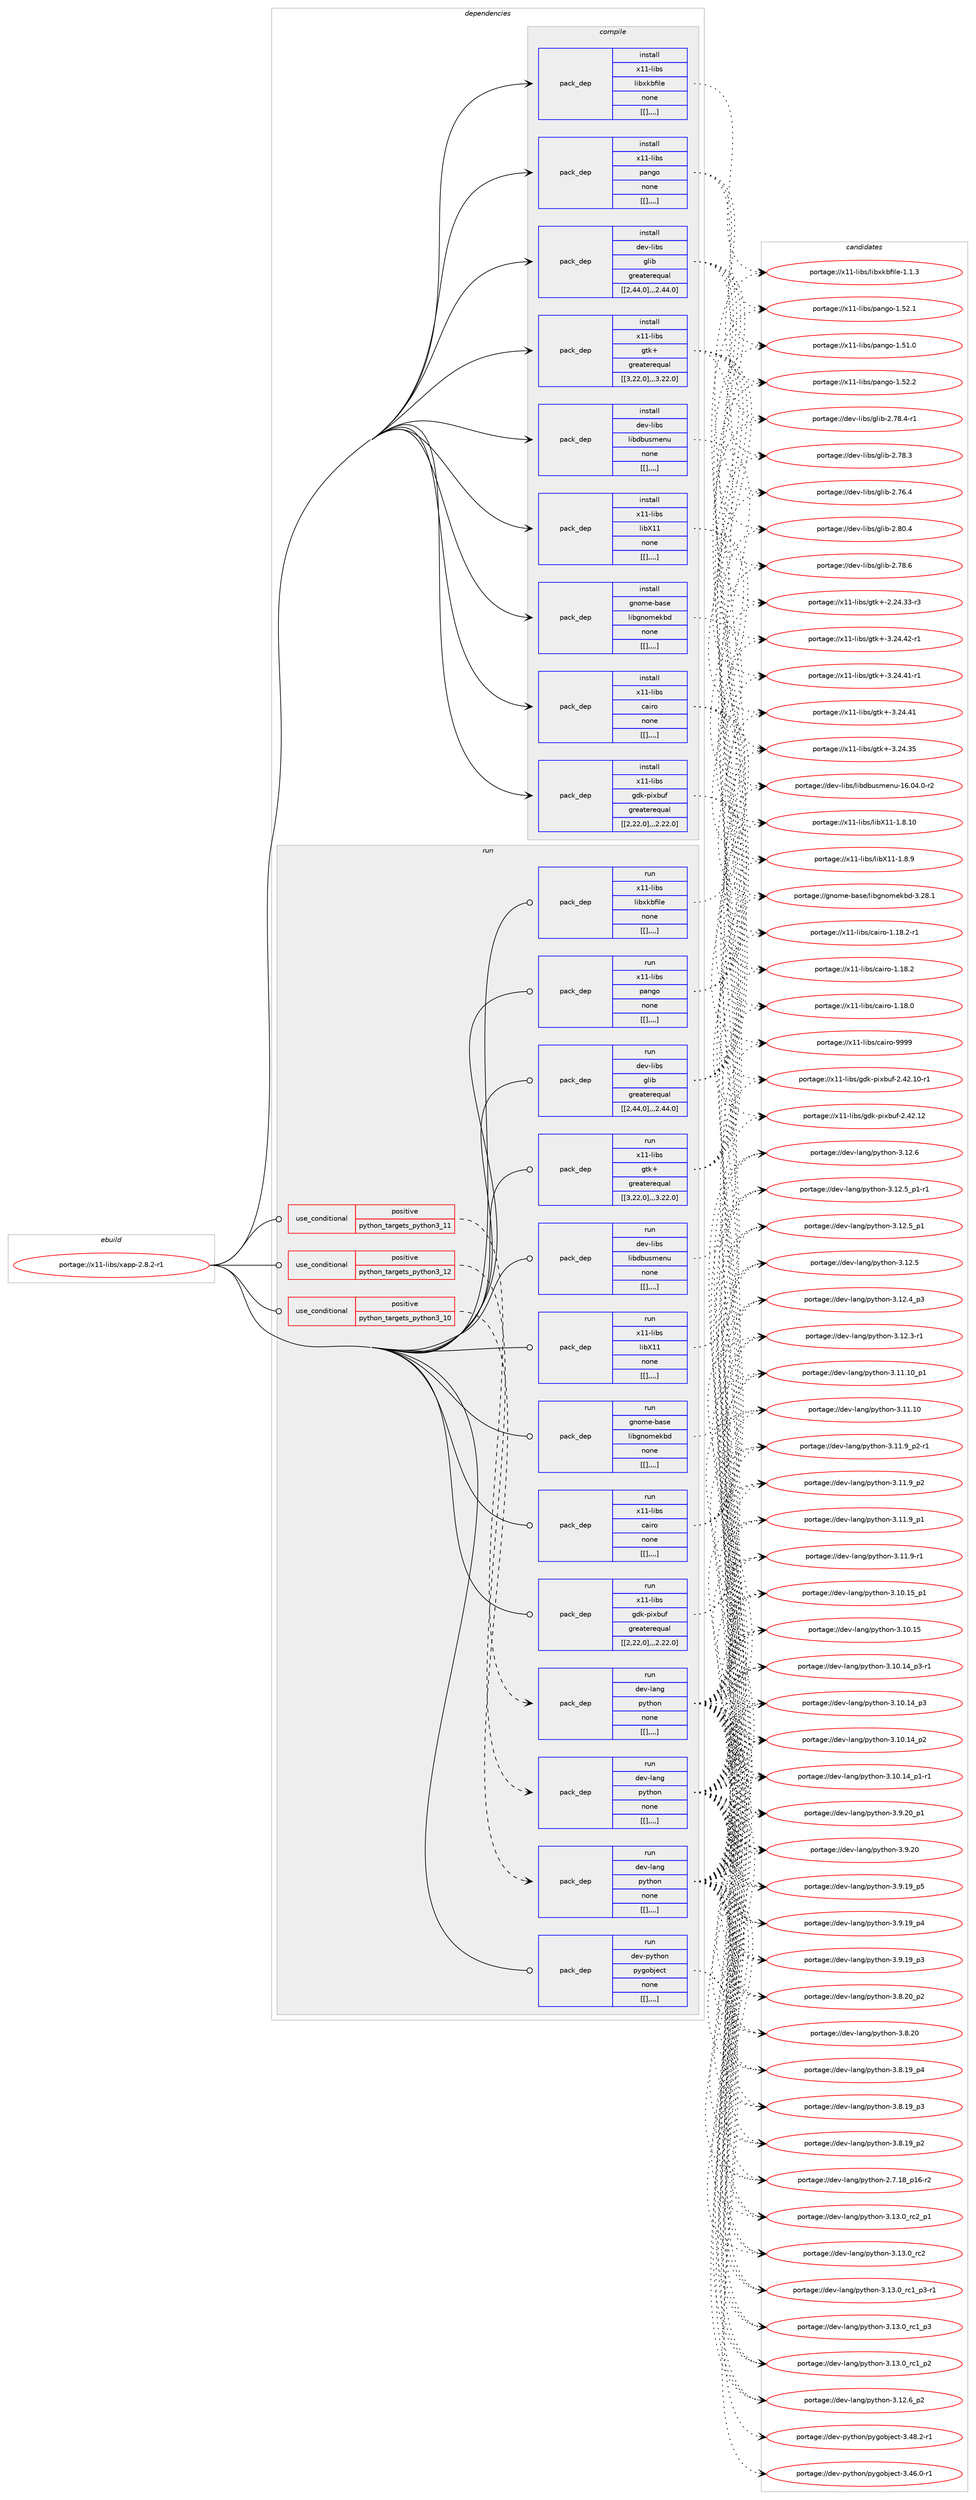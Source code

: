 digraph prolog {

# *************
# Graph options
# *************

newrank=true;
concentrate=true;
compound=true;
graph [rankdir=LR,fontname=Helvetica,fontsize=10,ranksep=1.5];#, ranksep=2.5, nodesep=0.2];
edge  [arrowhead=vee];
node  [fontname=Helvetica,fontsize=10];

# **********
# The ebuild
# **********

subgraph cluster_leftcol {
color=gray;
label=<<i>ebuild</i>>;
id [label="portage://x11-libs/xapp-2.8.2-r1", color=red, width=4, href="../x11-libs/xapp-2.8.2-r1.svg"];
}

# ****************
# The dependencies
# ****************

subgraph cluster_midcol {
color=gray;
label=<<i>dependencies</i>>;
subgraph cluster_compile {
fillcolor="#eeeeee";
style=filled;
label=<<i>compile</i>>;
subgraph pack342726 {
dependency473482 [label=<<TABLE BORDER="0" CELLBORDER="1" CELLSPACING="0" CELLPADDING="4" WIDTH="220"><TR><TD ROWSPAN="6" CELLPADDING="30">pack_dep</TD></TR><TR><TD WIDTH="110">install</TD></TR><TR><TD>dev-libs</TD></TR><TR><TD>glib</TD></TR><TR><TD>greaterequal</TD></TR><TR><TD>[[2,44,0],,,2.44.0]</TD></TR></TABLE>>, shape=none, color=blue];
}
id:e -> dependency473482:w [weight=20,style="solid",arrowhead="vee"];
subgraph pack342727 {
dependency473483 [label=<<TABLE BORDER="0" CELLBORDER="1" CELLSPACING="0" CELLPADDING="4" WIDTH="220"><TR><TD ROWSPAN="6" CELLPADDING="30">pack_dep</TD></TR><TR><TD WIDTH="110">install</TD></TR><TR><TD>dev-libs</TD></TR><TR><TD>libdbusmenu</TD></TR><TR><TD>none</TD></TR><TR><TD>[[],,,,]</TD></TR></TABLE>>, shape=none, color=blue];
}
id:e -> dependency473483:w [weight=20,style="solid",arrowhead="vee"];
subgraph pack342728 {
dependency473484 [label=<<TABLE BORDER="0" CELLBORDER="1" CELLSPACING="0" CELLPADDING="4" WIDTH="220"><TR><TD ROWSPAN="6" CELLPADDING="30">pack_dep</TD></TR><TR><TD WIDTH="110">install</TD></TR><TR><TD>gnome-base</TD></TR><TR><TD>libgnomekbd</TD></TR><TR><TD>none</TD></TR><TR><TD>[[],,,,]</TD></TR></TABLE>>, shape=none, color=blue];
}
id:e -> dependency473484:w [weight=20,style="solid",arrowhead="vee"];
subgraph pack342729 {
dependency473485 [label=<<TABLE BORDER="0" CELLBORDER="1" CELLSPACING="0" CELLPADDING="4" WIDTH="220"><TR><TD ROWSPAN="6" CELLPADDING="30">pack_dep</TD></TR><TR><TD WIDTH="110">install</TD></TR><TR><TD>x11-libs</TD></TR><TR><TD>cairo</TD></TR><TR><TD>none</TD></TR><TR><TD>[[],,,,]</TD></TR></TABLE>>, shape=none, color=blue];
}
id:e -> dependency473485:w [weight=20,style="solid",arrowhead="vee"];
subgraph pack342730 {
dependency473486 [label=<<TABLE BORDER="0" CELLBORDER="1" CELLSPACING="0" CELLPADDING="4" WIDTH="220"><TR><TD ROWSPAN="6" CELLPADDING="30">pack_dep</TD></TR><TR><TD WIDTH="110">install</TD></TR><TR><TD>x11-libs</TD></TR><TR><TD>gdk-pixbuf</TD></TR><TR><TD>greaterequal</TD></TR><TR><TD>[[2,22,0],,,2.22.0]</TD></TR></TABLE>>, shape=none, color=blue];
}
id:e -> dependency473486:w [weight=20,style="solid",arrowhead="vee"];
subgraph pack342731 {
dependency473487 [label=<<TABLE BORDER="0" CELLBORDER="1" CELLSPACING="0" CELLPADDING="4" WIDTH="220"><TR><TD ROWSPAN="6" CELLPADDING="30">pack_dep</TD></TR><TR><TD WIDTH="110">install</TD></TR><TR><TD>x11-libs</TD></TR><TR><TD>gtk+</TD></TR><TR><TD>greaterequal</TD></TR><TR><TD>[[3,22,0],,,3.22.0]</TD></TR></TABLE>>, shape=none, color=blue];
}
id:e -> dependency473487:w [weight=20,style="solid",arrowhead="vee"];
subgraph pack342732 {
dependency473488 [label=<<TABLE BORDER="0" CELLBORDER="1" CELLSPACING="0" CELLPADDING="4" WIDTH="220"><TR><TD ROWSPAN="6" CELLPADDING="30">pack_dep</TD></TR><TR><TD WIDTH="110">install</TD></TR><TR><TD>x11-libs</TD></TR><TR><TD>libX11</TD></TR><TR><TD>none</TD></TR><TR><TD>[[],,,,]</TD></TR></TABLE>>, shape=none, color=blue];
}
id:e -> dependency473488:w [weight=20,style="solid",arrowhead="vee"];
subgraph pack342733 {
dependency473489 [label=<<TABLE BORDER="0" CELLBORDER="1" CELLSPACING="0" CELLPADDING="4" WIDTH="220"><TR><TD ROWSPAN="6" CELLPADDING="30">pack_dep</TD></TR><TR><TD WIDTH="110">install</TD></TR><TR><TD>x11-libs</TD></TR><TR><TD>libxkbfile</TD></TR><TR><TD>none</TD></TR><TR><TD>[[],,,,]</TD></TR></TABLE>>, shape=none, color=blue];
}
id:e -> dependency473489:w [weight=20,style="solid",arrowhead="vee"];
subgraph pack342734 {
dependency473490 [label=<<TABLE BORDER="0" CELLBORDER="1" CELLSPACING="0" CELLPADDING="4" WIDTH="220"><TR><TD ROWSPAN="6" CELLPADDING="30">pack_dep</TD></TR><TR><TD WIDTH="110">install</TD></TR><TR><TD>x11-libs</TD></TR><TR><TD>pango</TD></TR><TR><TD>none</TD></TR><TR><TD>[[],,,,]</TD></TR></TABLE>>, shape=none, color=blue];
}
id:e -> dependency473490:w [weight=20,style="solid",arrowhead="vee"];
}
subgraph cluster_compileandrun {
fillcolor="#eeeeee";
style=filled;
label=<<i>compile and run</i>>;
}
subgraph cluster_run {
fillcolor="#eeeeee";
style=filled;
label=<<i>run</i>>;
subgraph cond127351 {
dependency473491 [label=<<TABLE BORDER="0" CELLBORDER="1" CELLSPACING="0" CELLPADDING="4"><TR><TD ROWSPAN="3" CELLPADDING="10">use_conditional</TD></TR><TR><TD>positive</TD></TR><TR><TD>python_targets_python3_10</TD></TR></TABLE>>, shape=none, color=red];
subgraph pack342735 {
dependency473492 [label=<<TABLE BORDER="0" CELLBORDER="1" CELLSPACING="0" CELLPADDING="4" WIDTH="220"><TR><TD ROWSPAN="6" CELLPADDING="30">pack_dep</TD></TR><TR><TD WIDTH="110">run</TD></TR><TR><TD>dev-lang</TD></TR><TR><TD>python</TD></TR><TR><TD>none</TD></TR><TR><TD>[[],,,,]</TD></TR></TABLE>>, shape=none, color=blue];
}
dependency473491:e -> dependency473492:w [weight=20,style="dashed",arrowhead="vee"];
}
id:e -> dependency473491:w [weight=20,style="solid",arrowhead="odot"];
subgraph cond127352 {
dependency473493 [label=<<TABLE BORDER="0" CELLBORDER="1" CELLSPACING="0" CELLPADDING="4"><TR><TD ROWSPAN="3" CELLPADDING="10">use_conditional</TD></TR><TR><TD>positive</TD></TR><TR><TD>python_targets_python3_11</TD></TR></TABLE>>, shape=none, color=red];
subgraph pack342736 {
dependency473494 [label=<<TABLE BORDER="0" CELLBORDER="1" CELLSPACING="0" CELLPADDING="4" WIDTH="220"><TR><TD ROWSPAN="6" CELLPADDING="30">pack_dep</TD></TR><TR><TD WIDTH="110">run</TD></TR><TR><TD>dev-lang</TD></TR><TR><TD>python</TD></TR><TR><TD>none</TD></TR><TR><TD>[[],,,,]</TD></TR></TABLE>>, shape=none, color=blue];
}
dependency473493:e -> dependency473494:w [weight=20,style="dashed",arrowhead="vee"];
}
id:e -> dependency473493:w [weight=20,style="solid",arrowhead="odot"];
subgraph cond127353 {
dependency473495 [label=<<TABLE BORDER="0" CELLBORDER="1" CELLSPACING="0" CELLPADDING="4"><TR><TD ROWSPAN="3" CELLPADDING="10">use_conditional</TD></TR><TR><TD>positive</TD></TR><TR><TD>python_targets_python3_12</TD></TR></TABLE>>, shape=none, color=red];
subgraph pack342737 {
dependency473496 [label=<<TABLE BORDER="0" CELLBORDER="1" CELLSPACING="0" CELLPADDING="4" WIDTH="220"><TR><TD ROWSPAN="6" CELLPADDING="30">pack_dep</TD></TR><TR><TD WIDTH="110">run</TD></TR><TR><TD>dev-lang</TD></TR><TR><TD>python</TD></TR><TR><TD>none</TD></TR><TR><TD>[[],,,,]</TD></TR></TABLE>>, shape=none, color=blue];
}
dependency473495:e -> dependency473496:w [weight=20,style="dashed",arrowhead="vee"];
}
id:e -> dependency473495:w [weight=20,style="solid",arrowhead="odot"];
subgraph pack342738 {
dependency473497 [label=<<TABLE BORDER="0" CELLBORDER="1" CELLSPACING="0" CELLPADDING="4" WIDTH="220"><TR><TD ROWSPAN="6" CELLPADDING="30">pack_dep</TD></TR><TR><TD WIDTH="110">run</TD></TR><TR><TD>dev-libs</TD></TR><TR><TD>glib</TD></TR><TR><TD>greaterequal</TD></TR><TR><TD>[[2,44,0],,,2.44.0]</TD></TR></TABLE>>, shape=none, color=blue];
}
id:e -> dependency473497:w [weight=20,style="solid",arrowhead="odot"];
subgraph pack342739 {
dependency473498 [label=<<TABLE BORDER="0" CELLBORDER="1" CELLSPACING="0" CELLPADDING="4" WIDTH="220"><TR><TD ROWSPAN="6" CELLPADDING="30">pack_dep</TD></TR><TR><TD WIDTH="110">run</TD></TR><TR><TD>dev-libs</TD></TR><TR><TD>libdbusmenu</TD></TR><TR><TD>none</TD></TR><TR><TD>[[],,,,]</TD></TR></TABLE>>, shape=none, color=blue];
}
id:e -> dependency473498:w [weight=20,style="solid",arrowhead="odot"];
subgraph pack342740 {
dependency473499 [label=<<TABLE BORDER="0" CELLBORDER="1" CELLSPACING="0" CELLPADDING="4" WIDTH="220"><TR><TD ROWSPAN="6" CELLPADDING="30">pack_dep</TD></TR><TR><TD WIDTH="110">run</TD></TR><TR><TD>dev-python</TD></TR><TR><TD>pygobject</TD></TR><TR><TD>none</TD></TR><TR><TD>[[],,,,]</TD></TR></TABLE>>, shape=none, color=blue];
}
id:e -> dependency473499:w [weight=20,style="solid",arrowhead="odot"];
subgraph pack342741 {
dependency473500 [label=<<TABLE BORDER="0" CELLBORDER="1" CELLSPACING="0" CELLPADDING="4" WIDTH="220"><TR><TD ROWSPAN="6" CELLPADDING="30">pack_dep</TD></TR><TR><TD WIDTH="110">run</TD></TR><TR><TD>gnome-base</TD></TR><TR><TD>libgnomekbd</TD></TR><TR><TD>none</TD></TR><TR><TD>[[],,,,]</TD></TR></TABLE>>, shape=none, color=blue];
}
id:e -> dependency473500:w [weight=20,style="solid",arrowhead="odot"];
subgraph pack342742 {
dependency473501 [label=<<TABLE BORDER="0" CELLBORDER="1" CELLSPACING="0" CELLPADDING="4" WIDTH="220"><TR><TD ROWSPAN="6" CELLPADDING="30">pack_dep</TD></TR><TR><TD WIDTH="110">run</TD></TR><TR><TD>x11-libs</TD></TR><TR><TD>cairo</TD></TR><TR><TD>none</TD></TR><TR><TD>[[],,,,]</TD></TR></TABLE>>, shape=none, color=blue];
}
id:e -> dependency473501:w [weight=20,style="solid",arrowhead="odot"];
subgraph pack342743 {
dependency473502 [label=<<TABLE BORDER="0" CELLBORDER="1" CELLSPACING="0" CELLPADDING="4" WIDTH="220"><TR><TD ROWSPAN="6" CELLPADDING="30">pack_dep</TD></TR><TR><TD WIDTH="110">run</TD></TR><TR><TD>x11-libs</TD></TR><TR><TD>gdk-pixbuf</TD></TR><TR><TD>greaterequal</TD></TR><TR><TD>[[2,22,0],,,2.22.0]</TD></TR></TABLE>>, shape=none, color=blue];
}
id:e -> dependency473502:w [weight=20,style="solid",arrowhead="odot"];
subgraph pack342744 {
dependency473503 [label=<<TABLE BORDER="0" CELLBORDER="1" CELLSPACING="0" CELLPADDING="4" WIDTH="220"><TR><TD ROWSPAN="6" CELLPADDING="30">pack_dep</TD></TR><TR><TD WIDTH="110">run</TD></TR><TR><TD>x11-libs</TD></TR><TR><TD>gtk+</TD></TR><TR><TD>greaterequal</TD></TR><TR><TD>[[3,22,0],,,3.22.0]</TD></TR></TABLE>>, shape=none, color=blue];
}
id:e -> dependency473503:w [weight=20,style="solid",arrowhead="odot"];
subgraph pack342745 {
dependency473504 [label=<<TABLE BORDER="0" CELLBORDER="1" CELLSPACING="0" CELLPADDING="4" WIDTH="220"><TR><TD ROWSPAN="6" CELLPADDING="30">pack_dep</TD></TR><TR><TD WIDTH="110">run</TD></TR><TR><TD>x11-libs</TD></TR><TR><TD>libX11</TD></TR><TR><TD>none</TD></TR><TR><TD>[[],,,,]</TD></TR></TABLE>>, shape=none, color=blue];
}
id:e -> dependency473504:w [weight=20,style="solid",arrowhead="odot"];
subgraph pack342746 {
dependency473505 [label=<<TABLE BORDER="0" CELLBORDER="1" CELLSPACING="0" CELLPADDING="4" WIDTH="220"><TR><TD ROWSPAN="6" CELLPADDING="30">pack_dep</TD></TR><TR><TD WIDTH="110">run</TD></TR><TR><TD>x11-libs</TD></TR><TR><TD>libxkbfile</TD></TR><TR><TD>none</TD></TR><TR><TD>[[],,,,]</TD></TR></TABLE>>, shape=none, color=blue];
}
id:e -> dependency473505:w [weight=20,style="solid",arrowhead="odot"];
subgraph pack342747 {
dependency473506 [label=<<TABLE BORDER="0" CELLBORDER="1" CELLSPACING="0" CELLPADDING="4" WIDTH="220"><TR><TD ROWSPAN="6" CELLPADDING="30">pack_dep</TD></TR><TR><TD WIDTH="110">run</TD></TR><TR><TD>x11-libs</TD></TR><TR><TD>pango</TD></TR><TR><TD>none</TD></TR><TR><TD>[[],,,,]</TD></TR></TABLE>>, shape=none, color=blue];
}
id:e -> dependency473506:w [weight=20,style="solid",arrowhead="odot"];
}
}

# **************
# The candidates
# **************

subgraph cluster_choices {
rank=same;
color=gray;
label=<<i>candidates</i>>;

subgraph choice342726 {
color=black;
nodesep=1;
choice1001011184510810598115471031081059845504656484652 [label="portage://dev-libs/glib-2.80.4", color=red, width=4,href="../dev-libs/glib-2.80.4.svg"];
choice1001011184510810598115471031081059845504655564654 [label="portage://dev-libs/glib-2.78.6", color=red, width=4,href="../dev-libs/glib-2.78.6.svg"];
choice10010111845108105981154710310810598455046555646524511449 [label="portage://dev-libs/glib-2.78.4-r1", color=red, width=4,href="../dev-libs/glib-2.78.4-r1.svg"];
choice1001011184510810598115471031081059845504655564651 [label="portage://dev-libs/glib-2.78.3", color=red, width=4,href="../dev-libs/glib-2.78.3.svg"];
choice1001011184510810598115471031081059845504655544652 [label="portage://dev-libs/glib-2.76.4", color=red, width=4,href="../dev-libs/glib-2.76.4.svg"];
dependency473482:e -> choice1001011184510810598115471031081059845504656484652:w [style=dotted,weight="100"];
dependency473482:e -> choice1001011184510810598115471031081059845504655564654:w [style=dotted,weight="100"];
dependency473482:e -> choice10010111845108105981154710310810598455046555646524511449:w [style=dotted,weight="100"];
dependency473482:e -> choice1001011184510810598115471031081059845504655564651:w [style=dotted,weight="100"];
dependency473482:e -> choice1001011184510810598115471031081059845504655544652:w [style=dotted,weight="100"];
}
subgraph choice342727 {
color=black;
nodesep=1;
choice100101118451081059811547108105981009811711510910111011745495446485246484511450 [label="portage://dev-libs/libdbusmenu-16.04.0-r2", color=red, width=4,href="../dev-libs/libdbusmenu-16.04.0-r2.svg"];
dependency473483:e -> choice100101118451081059811547108105981009811711510910111011745495446485246484511450:w [style=dotted,weight="100"];
}
subgraph choice342728 {
color=black;
nodesep=1;
choice10311011110910145989711510147108105981031101111091011079810045514650564649 [label="portage://gnome-base/libgnomekbd-3.28.1", color=red, width=4,href="../gnome-base/libgnomekbd-3.28.1.svg"];
dependency473484:e -> choice10311011110910145989711510147108105981031101111091011079810045514650564649:w [style=dotted,weight="100"];
}
subgraph choice342729 {
color=black;
nodesep=1;
choice120494945108105981154799971051141114557575757 [label="portage://x11-libs/cairo-9999", color=red, width=4,href="../x11-libs/cairo-9999.svg"];
choice12049494510810598115479997105114111454946495646504511449 [label="portage://x11-libs/cairo-1.18.2-r1", color=red, width=4,href="../x11-libs/cairo-1.18.2-r1.svg"];
choice1204949451081059811547999710511411145494649564650 [label="portage://x11-libs/cairo-1.18.2", color=red, width=4,href="../x11-libs/cairo-1.18.2.svg"];
choice1204949451081059811547999710511411145494649564648 [label="portage://x11-libs/cairo-1.18.0", color=red, width=4,href="../x11-libs/cairo-1.18.0.svg"];
dependency473485:e -> choice120494945108105981154799971051141114557575757:w [style=dotted,weight="100"];
dependency473485:e -> choice12049494510810598115479997105114111454946495646504511449:w [style=dotted,weight="100"];
dependency473485:e -> choice1204949451081059811547999710511411145494649564650:w [style=dotted,weight="100"];
dependency473485:e -> choice1204949451081059811547999710511411145494649564648:w [style=dotted,weight="100"];
}
subgraph choice342730 {
color=black;
nodesep=1;
choice120494945108105981154710310010745112105120981171024550465250464950 [label="portage://x11-libs/gdk-pixbuf-2.42.12", color=red, width=4,href="../x11-libs/gdk-pixbuf-2.42.12.svg"];
choice1204949451081059811547103100107451121051209811710245504652504649484511449 [label="portage://x11-libs/gdk-pixbuf-2.42.10-r1", color=red, width=4,href="../x11-libs/gdk-pixbuf-2.42.10-r1.svg"];
dependency473486:e -> choice120494945108105981154710310010745112105120981171024550465250464950:w [style=dotted,weight="100"];
dependency473486:e -> choice1204949451081059811547103100107451121051209811710245504652504649484511449:w [style=dotted,weight="100"];
}
subgraph choice342731 {
color=black;
nodesep=1;
choice12049494510810598115471031161074345514650524652504511449 [label="portage://x11-libs/gtk+-3.24.42-r1", color=red, width=4,href="../x11-libs/gtk+-3.24.42-r1.svg"];
choice12049494510810598115471031161074345514650524652494511449 [label="portage://x11-libs/gtk+-3.24.41-r1", color=red, width=4,href="../x11-libs/gtk+-3.24.41-r1.svg"];
choice1204949451081059811547103116107434551465052465249 [label="portage://x11-libs/gtk+-3.24.41", color=red, width=4,href="../x11-libs/gtk+-3.24.41.svg"];
choice1204949451081059811547103116107434551465052465153 [label="portage://x11-libs/gtk+-3.24.35", color=red, width=4,href="../x11-libs/gtk+-3.24.35.svg"];
choice12049494510810598115471031161074345504650524651514511451 [label="portage://x11-libs/gtk+-2.24.33-r3", color=red, width=4,href="../x11-libs/gtk+-2.24.33-r3.svg"];
dependency473487:e -> choice12049494510810598115471031161074345514650524652504511449:w [style=dotted,weight="100"];
dependency473487:e -> choice12049494510810598115471031161074345514650524652494511449:w [style=dotted,weight="100"];
dependency473487:e -> choice1204949451081059811547103116107434551465052465249:w [style=dotted,weight="100"];
dependency473487:e -> choice1204949451081059811547103116107434551465052465153:w [style=dotted,weight="100"];
dependency473487:e -> choice12049494510810598115471031161074345504650524651514511451:w [style=dotted,weight="100"];
}
subgraph choice342732 {
color=black;
nodesep=1;
choice12049494510810598115471081059888494945494656464948 [label="portage://x11-libs/libX11-1.8.10", color=red, width=4,href="../x11-libs/libX11-1.8.10.svg"];
choice120494945108105981154710810598884949454946564657 [label="portage://x11-libs/libX11-1.8.9", color=red, width=4,href="../x11-libs/libX11-1.8.9.svg"];
dependency473488:e -> choice12049494510810598115471081059888494945494656464948:w [style=dotted,weight="100"];
dependency473488:e -> choice120494945108105981154710810598884949454946564657:w [style=dotted,weight="100"];
}
subgraph choice342733 {
color=black;
nodesep=1;
choice12049494510810598115471081059812010798102105108101454946494651 [label="portage://x11-libs/libxkbfile-1.1.3", color=red, width=4,href="../x11-libs/libxkbfile-1.1.3.svg"];
dependency473489:e -> choice12049494510810598115471081059812010798102105108101454946494651:w [style=dotted,weight="100"];
}
subgraph choice342734 {
color=black;
nodesep=1;
choice12049494510810598115471129711010311145494653504650 [label="portage://x11-libs/pango-1.52.2", color=red, width=4,href="../x11-libs/pango-1.52.2.svg"];
choice12049494510810598115471129711010311145494653504649 [label="portage://x11-libs/pango-1.52.1", color=red, width=4,href="../x11-libs/pango-1.52.1.svg"];
choice12049494510810598115471129711010311145494653494648 [label="portage://x11-libs/pango-1.51.0", color=red, width=4,href="../x11-libs/pango-1.51.0.svg"];
dependency473490:e -> choice12049494510810598115471129711010311145494653504650:w [style=dotted,weight="100"];
dependency473490:e -> choice12049494510810598115471129711010311145494653504649:w [style=dotted,weight="100"];
dependency473490:e -> choice12049494510810598115471129711010311145494653494648:w [style=dotted,weight="100"];
}
subgraph choice342735 {
color=black;
nodesep=1;
choice100101118451089711010347112121116104111110455146495146489511499509511249 [label="portage://dev-lang/python-3.13.0_rc2_p1", color=red, width=4,href="../dev-lang/python-3.13.0_rc2_p1.svg"];
choice10010111845108971101034711212111610411111045514649514648951149950 [label="portage://dev-lang/python-3.13.0_rc2", color=red, width=4,href="../dev-lang/python-3.13.0_rc2.svg"];
choice1001011184510897110103471121211161041111104551464951464895114994995112514511449 [label="portage://dev-lang/python-3.13.0_rc1_p3-r1", color=red, width=4,href="../dev-lang/python-3.13.0_rc1_p3-r1.svg"];
choice100101118451089711010347112121116104111110455146495146489511499499511251 [label="portage://dev-lang/python-3.13.0_rc1_p3", color=red, width=4,href="../dev-lang/python-3.13.0_rc1_p3.svg"];
choice100101118451089711010347112121116104111110455146495146489511499499511250 [label="portage://dev-lang/python-3.13.0_rc1_p2", color=red, width=4,href="../dev-lang/python-3.13.0_rc1_p2.svg"];
choice100101118451089711010347112121116104111110455146495046549511250 [label="portage://dev-lang/python-3.12.6_p2", color=red, width=4,href="../dev-lang/python-3.12.6_p2.svg"];
choice10010111845108971101034711212111610411111045514649504654 [label="portage://dev-lang/python-3.12.6", color=red, width=4,href="../dev-lang/python-3.12.6.svg"];
choice1001011184510897110103471121211161041111104551464950465395112494511449 [label="portage://dev-lang/python-3.12.5_p1-r1", color=red, width=4,href="../dev-lang/python-3.12.5_p1-r1.svg"];
choice100101118451089711010347112121116104111110455146495046539511249 [label="portage://dev-lang/python-3.12.5_p1", color=red, width=4,href="../dev-lang/python-3.12.5_p1.svg"];
choice10010111845108971101034711212111610411111045514649504653 [label="portage://dev-lang/python-3.12.5", color=red, width=4,href="../dev-lang/python-3.12.5.svg"];
choice100101118451089711010347112121116104111110455146495046529511251 [label="portage://dev-lang/python-3.12.4_p3", color=red, width=4,href="../dev-lang/python-3.12.4_p3.svg"];
choice100101118451089711010347112121116104111110455146495046514511449 [label="portage://dev-lang/python-3.12.3-r1", color=red, width=4,href="../dev-lang/python-3.12.3-r1.svg"];
choice10010111845108971101034711212111610411111045514649494649489511249 [label="portage://dev-lang/python-3.11.10_p1", color=red, width=4,href="../dev-lang/python-3.11.10_p1.svg"];
choice1001011184510897110103471121211161041111104551464949464948 [label="portage://dev-lang/python-3.11.10", color=red, width=4,href="../dev-lang/python-3.11.10.svg"];
choice1001011184510897110103471121211161041111104551464949465795112504511449 [label="portage://dev-lang/python-3.11.9_p2-r1", color=red, width=4,href="../dev-lang/python-3.11.9_p2-r1.svg"];
choice100101118451089711010347112121116104111110455146494946579511250 [label="portage://dev-lang/python-3.11.9_p2", color=red, width=4,href="../dev-lang/python-3.11.9_p2.svg"];
choice100101118451089711010347112121116104111110455146494946579511249 [label="portage://dev-lang/python-3.11.9_p1", color=red, width=4,href="../dev-lang/python-3.11.9_p1.svg"];
choice100101118451089711010347112121116104111110455146494946574511449 [label="portage://dev-lang/python-3.11.9-r1", color=red, width=4,href="../dev-lang/python-3.11.9-r1.svg"];
choice10010111845108971101034711212111610411111045514649484649539511249 [label="portage://dev-lang/python-3.10.15_p1", color=red, width=4,href="../dev-lang/python-3.10.15_p1.svg"];
choice1001011184510897110103471121211161041111104551464948464953 [label="portage://dev-lang/python-3.10.15", color=red, width=4,href="../dev-lang/python-3.10.15.svg"];
choice100101118451089711010347112121116104111110455146494846495295112514511449 [label="portage://dev-lang/python-3.10.14_p3-r1", color=red, width=4,href="../dev-lang/python-3.10.14_p3-r1.svg"];
choice10010111845108971101034711212111610411111045514649484649529511251 [label="portage://dev-lang/python-3.10.14_p3", color=red, width=4,href="../dev-lang/python-3.10.14_p3.svg"];
choice10010111845108971101034711212111610411111045514649484649529511250 [label="portage://dev-lang/python-3.10.14_p2", color=red, width=4,href="../dev-lang/python-3.10.14_p2.svg"];
choice100101118451089711010347112121116104111110455146494846495295112494511449 [label="portage://dev-lang/python-3.10.14_p1-r1", color=red, width=4,href="../dev-lang/python-3.10.14_p1-r1.svg"];
choice100101118451089711010347112121116104111110455146574650489511249 [label="portage://dev-lang/python-3.9.20_p1", color=red, width=4,href="../dev-lang/python-3.9.20_p1.svg"];
choice10010111845108971101034711212111610411111045514657465048 [label="portage://dev-lang/python-3.9.20", color=red, width=4,href="../dev-lang/python-3.9.20.svg"];
choice100101118451089711010347112121116104111110455146574649579511253 [label="portage://dev-lang/python-3.9.19_p5", color=red, width=4,href="../dev-lang/python-3.9.19_p5.svg"];
choice100101118451089711010347112121116104111110455146574649579511252 [label="portage://dev-lang/python-3.9.19_p4", color=red, width=4,href="../dev-lang/python-3.9.19_p4.svg"];
choice100101118451089711010347112121116104111110455146574649579511251 [label="portage://dev-lang/python-3.9.19_p3", color=red, width=4,href="../dev-lang/python-3.9.19_p3.svg"];
choice100101118451089711010347112121116104111110455146564650489511250 [label="portage://dev-lang/python-3.8.20_p2", color=red, width=4,href="../dev-lang/python-3.8.20_p2.svg"];
choice10010111845108971101034711212111610411111045514656465048 [label="portage://dev-lang/python-3.8.20", color=red, width=4,href="../dev-lang/python-3.8.20.svg"];
choice100101118451089711010347112121116104111110455146564649579511252 [label="portage://dev-lang/python-3.8.19_p4", color=red, width=4,href="../dev-lang/python-3.8.19_p4.svg"];
choice100101118451089711010347112121116104111110455146564649579511251 [label="portage://dev-lang/python-3.8.19_p3", color=red, width=4,href="../dev-lang/python-3.8.19_p3.svg"];
choice100101118451089711010347112121116104111110455146564649579511250 [label="portage://dev-lang/python-3.8.19_p2", color=red, width=4,href="../dev-lang/python-3.8.19_p2.svg"];
choice100101118451089711010347112121116104111110455046554649569511249544511450 [label="portage://dev-lang/python-2.7.18_p16-r2", color=red, width=4,href="../dev-lang/python-2.7.18_p16-r2.svg"];
dependency473492:e -> choice100101118451089711010347112121116104111110455146495146489511499509511249:w [style=dotted,weight="100"];
dependency473492:e -> choice10010111845108971101034711212111610411111045514649514648951149950:w [style=dotted,weight="100"];
dependency473492:e -> choice1001011184510897110103471121211161041111104551464951464895114994995112514511449:w [style=dotted,weight="100"];
dependency473492:e -> choice100101118451089711010347112121116104111110455146495146489511499499511251:w [style=dotted,weight="100"];
dependency473492:e -> choice100101118451089711010347112121116104111110455146495146489511499499511250:w [style=dotted,weight="100"];
dependency473492:e -> choice100101118451089711010347112121116104111110455146495046549511250:w [style=dotted,weight="100"];
dependency473492:e -> choice10010111845108971101034711212111610411111045514649504654:w [style=dotted,weight="100"];
dependency473492:e -> choice1001011184510897110103471121211161041111104551464950465395112494511449:w [style=dotted,weight="100"];
dependency473492:e -> choice100101118451089711010347112121116104111110455146495046539511249:w [style=dotted,weight="100"];
dependency473492:e -> choice10010111845108971101034711212111610411111045514649504653:w [style=dotted,weight="100"];
dependency473492:e -> choice100101118451089711010347112121116104111110455146495046529511251:w [style=dotted,weight="100"];
dependency473492:e -> choice100101118451089711010347112121116104111110455146495046514511449:w [style=dotted,weight="100"];
dependency473492:e -> choice10010111845108971101034711212111610411111045514649494649489511249:w [style=dotted,weight="100"];
dependency473492:e -> choice1001011184510897110103471121211161041111104551464949464948:w [style=dotted,weight="100"];
dependency473492:e -> choice1001011184510897110103471121211161041111104551464949465795112504511449:w [style=dotted,weight="100"];
dependency473492:e -> choice100101118451089711010347112121116104111110455146494946579511250:w [style=dotted,weight="100"];
dependency473492:e -> choice100101118451089711010347112121116104111110455146494946579511249:w [style=dotted,weight="100"];
dependency473492:e -> choice100101118451089711010347112121116104111110455146494946574511449:w [style=dotted,weight="100"];
dependency473492:e -> choice10010111845108971101034711212111610411111045514649484649539511249:w [style=dotted,weight="100"];
dependency473492:e -> choice1001011184510897110103471121211161041111104551464948464953:w [style=dotted,weight="100"];
dependency473492:e -> choice100101118451089711010347112121116104111110455146494846495295112514511449:w [style=dotted,weight="100"];
dependency473492:e -> choice10010111845108971101034711212111610411111045514649484649529511251:w [style=dotted,weight="100"];
dependency473492:e -> choice10010111845108971101034711212111610411111045514649484649529511250:w [style=dotted,weight="100"];
dependency473492:e -> choice100101118451089711010347112121116104111110455146494846495295112494511449:w [style=dotted,weight="100"];
dependency473492:e -> choice100101118451089711010347112121116104111110455146574650489511249:w [style=dotted,weight="100"];
dependency473492:e -> choice10010111845108971101034711212111610411111045514657465048:w [style=dotted,weight="100"];
dependency473492:e -> choice100101118451089711010347112121116104111110455146574649579511253:w [style=dotted,weight="100"];
dependency473492:e -> choice100101118451089711010347112121116104111110455146574649579511252:w [style=dotted,weight="100"];
dependency473492:e -> choice100101118451089711010347112121116104111110455146574649579511251:w [style=dotted,weight="100"];
dependency473492:e -> choice100101118451089711010347112121116104111110455146564650489511250:w [style=dotted,weight="100"];
dependency473492:e -> choice10010111845108971101034711212111610411111045514656465048:w [style=dotted,weight="100"];
dependency473492:e -> choice100101118451089711010347112121116104111110455146564649579511252:w [style=dotted,weight="100"];
dependency473492:e -> choice100101118451089711010347112121116104111110455146564649579511251:w [style=dotted,weight="100"];
dependency473492:e -> choice100101118451089711010347112121116104111110455146564649579511250:w [style=dotted,weight="100"];
dependency473492:e -> choice100101118451089711010347112121116104111110455046554649569511249544511450:w [style=dotted,weight="100"];
}
subgraph choice342736 {
color=black;
nodesep=1;
choice100101118451089711010347112121116104111110455146495146489511499509511249 [label="portage://dev-lang/python-3.13.0_rc2_p1", color=red, width=4,href="../dev-lang/python-3.13.0_rc2_p1.svg"];
choice10010111845108971101034711212111610411111045514649514648951149950 [label="portage://dev-lang/python-3.13.0_rc2", color=red, width=4,href="../dev-lang/python-3.13.0_rc2.svg"];
choice1001011184510897110103471121211161041111104551464951464895114994995112514511449 [label="portage://dev-lang/python-3.13.0_rc1_p3-r1", color=red, width=4,href="../dev-lang/python-3.13.0_rc1_p3-r1.svg"];
choice100101118451089711010347112121116104111110455146495146489511499499511251 [label="portage://dev-lang/python-3.13.0_rc1_p3", color=red, width=4,href="../dev-lang/python-3.13.0_rc1_p3.svg"];
choice100101118451089711010347112121116104111110455146495146489511499499511250 [label="portage://dev-lang/python-3.13.0_rc1_p2", color=red, width=4,href="../dev-lang/python-3.13.0_rc1_p2.svg"];
choice100101118451089711010347112121116104111110455146495046549511250 [label="portage://dev-lang/python-3.12.6_p2", color=red, width=4,href="../dev-lang/python-3.12.6_p2.svg"];
choice10010111845108971101034711212111610411111045514649504654 [label="portage://dev-lang/python-3.12.6", color=red, width=4,href="../dev-lang/python-3.12.6.svg"];
choice1001011184510897110103471121211161041111104551464950465395112494511449 [label="portage://dev-lang/python-3.12.5_p1-r1", color=red, width=4,href="../dev-lang/python-3.12.5_p1-r1.svg"];
choice100101118451089711010347112121116104111110455146495046539511249 [label="portage://dev-lang/python-3.12.5_p1", color=red, width=4,href="../dev-lang/python-3.12.5_p1.svg"];
choice10010111845108971101034711212111610411111045514649504653 [label="portage://dev-lang/python-3.12.5", color=red, width=4,href="../dev-lang/python-3.12.5.svg"];
choice100101118451089711010347112121116104111110455146495046529511251 [label="portage://dev-lang/python-3.12.4_p3", color=red, width=4,href="../dev-lang/python-3.12.4_p3.svg"];
choice100101118451089711010347112121116104111110455146495046514511449 [label="portage://dev-lang/python-3.12.3-r1", color=red, width=4,href="../dev-lang/python-3.12.3-r1.svg"];
choice10010111845108971101034711212111610411111045514649494649489511249 [label="portage://dev-lang/python-3.11.10_p1", color=red, width=4,href="../dev-lang/python-3.11.10_p1.svg"];
choice1001011184510897110103471121211161041111104551464949464948 [label="portage://dev-lang/python-3.11.10", color=red, width=4,href="../dev-lang/python-3.11.10.svg"];
choice1001011184510897110103471121211161041111104551464949465795112504511449 [label="portage://dev-lang/python-3.11.9_p2-r1", color=red, width=4,href="../dev-lang/python-3.11.9_p2-r1.svg"];
choice100101118451089711010347112121116104111110455146494946579511250 [label="portage://dev-lang/python-3.11.9_p2", color=red, width=4,href="../dev-lang/python-3.11.9_p2.svg"];
choice100101118451089711010347112121116104111110455146494946579511249 [label="portage://dev-lang/python-3.11.9_p1", color=red, width=4,href="../dev-lang/python-3.11.9_p1.svg"];
choice100101118451089711010347112121116104111110455146494946574511449 [label="portage://dev-lang/python-3.11.9-r1", color=red, width=4,href="../dev-lang/python-3.11.9-r1.svg"];
choice10010111845108971101034711212111610411111045514649484649539511249 [label="portage://dev-lang/python-3.10.15_p1", color=red, width=4,href="../dev-lang/python-3.10.15_p1.svg"];
choice1001011184510897110103471121211161041111104551464948464953 [label="portage://dev-lang/python-3.10.15", color=red, width=4,href="../dev-lang/python-3.10.15.svg"];
choice100101118451089711010347112121116104111110455146494846495295112514511449 [label="portage://dev-lang/python-3.10.14_p3-r1", color=red, width=4,href="../dev-lang/python-3.10.14_p3-r1.svg"];
choice10010111845108971101034711212111610411111045514649484649529511251 [label="portage://dev-lang/python-3.10.14_p3", color=red, width=4,href="../dev-lang/python-3.10.14_p3.svg"];
choice10010111845108971101034711212111610411111045514649484649529511250 [label="portage://dev-lang/python-3.10.14_p2", color=red, width=4,href="../dev-lang/python-3.10.14_p2.svg"];
choice100101118451089711010347112121116104111110455146494846495295112494511449 [label="portage://dev-lang/python-3.10.14_p1-r1", color=red, width=4,href="../dev-lang/python-3.10.14_p1-r1.svg"];
choice100101118451089711010347112121116104111110455146574650489511249 [label="portage://dev-lang/python-3.9.20_p1", color=red, width=4,href="../dev-lang/python-3.9.20_p1.svg"];
choice10010111845108971101034711212111610411111045514657465048 [label="portage://dev-lang/python-3.9.20", color=red, width=4,href="../dev-lang/python-3.9.20.svg"];
choice100101118451089711010347112121116104111110455146574649579511253 [label="portage://dev-lang/python-3.9.19_p5", color=red, width=4,href="../dev-lang/python-3.9.19_p5.svg"];
choice100101118451089711010347112121116104111110455146574649579511252 [label="portage://dev-lang/python-3.9.19_p4", color=red, width=4,href="../dev-lang/python-3.9.19_p4.svg"];
choice100101118451089711010347112121116104111110455146574649579511251 [label="portage://dev-lang/python-3.9.19_p3", color=red, width=4,href="../dev-lang/python-3.9.19_p3.svg"];
choice100101118451089711010347112121116104111110455146564650489511250 [label="portage://dev-lang/python-3.8.20_p2", color=red, width=4,href="../dev-lang/python-3.8.20_p2.svg"];
choice10010111845108971101034711212111610411111045514656465048 [label="portage://dev-lang/python-3.8.20", color=red, width=4,href="../dev-lang/python-3.8.20.svg"];
choice100101118451089711010347112121116104111110455146564649579511252 [label="portage://dev-lang/python-3.8.19_p4", color=red, width=4,href="../dev-lang/python-3.8.19_p4.svg"];
choice100101118451089711010347112121116104111110455146564649579511251 [label="portage://dev-lang/python-3.8.19_p3", color=red, width=4,href="../dev-lang/python-3.8.19_p3.svg"];
choice100101118451089711010347112121116104111110455146564649579511250 [label="portage://dev-lang/python-3.8.19_p2", color=red, width=4,href="../dev-lang/python-3.8.19_p2.svg"];
choice100101118451089711010347112121116104111110455046554649569511249544511450 [label="portage://dev-lang/python-2.7.18_p16-r2", color=red, width=4,href="../dev-lang/python-2.7.18_p16-r2.svg"];
dependency473494:e -> choice100101118451089711010347112121116104111110455146495146489511499509511249:w [style=dotted,weight="100"];
dependency473494:e -> choice10010111845108971101034711212111610411111045514649514648951149950:w [style=dotted,weight="100"];
dependency473494:e -> choice1001011184510897110103471121211161041111104551464951464895114994995112514511449:w [style=dotted,weight="100"];
dependency473494:e -> choice100101118451089711010347112121116104111110455146495146489511499499511251:w [style=dotted,weight="100"];
dependency473494:e -> choice100101118451089711010347112121116104111110455146495146489511499499511250:w [style=dotted,weight="100"];
dependency473494:e -> choice100101118451089711010347112121116104111110455146495046549511250:w [style=dotted,weight="100"];
dependency473494:e -> choice10010111845108971101034711212111610411111045514649504654:w [style=dotted,weight="100"];
dependency473494:e -> choice1001011184510897110103471121211161041111104551464950465395112494511449:w [style=dotted,weight="100"];
dependency473494:e -> choice100101118451089711010347112121116104111110455146495046539511249:w [style=dotted,weight="100"];
dependency473494:e -> choice10010111845108971101034711212111610411111045514649504653:w [style=dotted,weight="100"];
dependency473494:e -> choice100101118451089711010347112121116104111110455146495046529511251:w [style=dotted,weight="100"];
dependency473494:e -> choice100101118451089711010347112121116104111110455146495046514511449:w [style=dotted,weight="100"];
dependency473494:e -> choice10010111845108971101034711212111610411111045514649494649489511249:w [style=dotted,weight="100"];
dependency473494:e -> choice1001011184510897110103471121211161041111104551464949464948:w [style=dotted,weight="100"];
dependency473494:e -> choice1001011184510897110103471121211161041111104551464949465795112504511449:w [style=dotted,weight="100"];
dependency473494:e -> choice100101118451089711010347112121116104111110455146494946579511250:w [style=dotted,weight="100"];
dependency473494:e -> choice100101118451089711010347112121116104111110455146494946579511249:w [style=dotted,weight="100"];
dependency473494:e -> choice100101118451089711010347112121116104111110455146494946574511449:w [style=dotted,weight="100"];
dependency473494:e -> choice10010111845108971101034711212111610411111045514649484649539511249:w [style=dotted,weight="100"];
dependency473494:e -> choice1001011184510897110103471121211161041111104551464948464953:w [style=dotted,weight="100"];
dependency473494:e -> choice100101118451089711010347112121116104111110455146494846495295112514511449:w [style=dotted,weight="100"];
dependency473494:e -> choice10010111845108971101034711212111610411111045514649484649529511251:w [style=dotted,weight="100"];
dependency473494:e -> choice10010111845108971101034711212111610411111045514649484649529511250:w [style=dotted,weight="100"];
dependency473494:e -> choice100101118451089711010347112121116104111110455146494846495295112494511449:w [style=dotted,weight="100"];
dependency473494:e -> choice100101118451089711010347112121116104111110455146574650489511249:w [style=dotted,weight="100"];
dependency473494:e -> choice10010111845108971101034711212111610411111045514657465048:w [style=dotted,weight="100"];
dependency473494:e -> choice100101118451089711010347112121116104111110455146574649579511253:w [style=dotted,weight="100"];
dependency473494:e -> choice100101118451089711010347112121116104111110455146574649579511252:w [style=dotted,weight="100"];
dependency473494:e -> choice100101118451089711010347112121116104111110455146574649579511251:w [style=dotted,weight="100"];
dependency473494:e -> choice100101118451089711010347112121116104111110455146564650489511250:w [style=dotted,weight="100"];
dependency473494:e -> choice10010111845108971101034711212111610411111045514656465048:w [style=dotted,weight="100"];
dependency473494:e -> choice100101118451089711010347112121116104111110455146564649579511252:w [style=dotted,weight="100"];
dependency473494:e -> choice100101118451089711010347112121116104111110455146564649579511251:w [style=dotted,weight="100"];
dependency473494:e -> choice100101118451089711010347112121116104111110455146564649579511250:w [style=dotted,weight="100"];
dependency473494:e -> choice100101118451089711010347112121116104111110455046554649569511249544511450:w [style=dotted,weight="100"];
}
subgraph choice342737 {
color=black;
nodesep=1;
choice100101118451089711010347112121116104111110455146495146489511499509511249 [label="portage://dev-lang/python-3.13.0_rc2_p1", color=red, width=4,href="../dev-lang/python-3.13.0_rc2_p1.svg"];
choice10010111845108971101034711212111610411111045514649514648951149950 [label="portage://dev-lang/python-3.13.0_rc2", color=red, width=4,href="../dev-lang/python-3.13.0_rc2.svg"];
choice1001011184510897110103471121211161041111104551464951464895114994995112514511449 [label="portage://dev-lang/python-3.13.0_rc1_p3-r1", color=red, width=4,href="../dev-lang/python-3.13.0_rc1_p3-r1.svg"];
choice100101118451089711010347112121116104111110455146495146489511499499511251 [label="portage://dev-lang/python-3.13.0_rc1_p3", color=red, width=4,href="../dev-lang/python-3.13.0_rc1_p3.svg"];
choice100101118451089711010347112121116104111110455146495146489511499499511250 [label="portage://dev-lang/python-3.13.0_rc1_p2", color=red, width=4,href="../dev-lang/python-3.13.0_rc1_p2.svg"];
choice100101118451089711010347112121116104111110455146495046549511250 [label="portage://dev-lang/python-3.12.6_p2", color=red, width=4,href="../dev-lang/python-3.12.6_p2.svg"];
choice10010111845108971101034711212111610411111045514649504654 [label="portage://dev-lang/python-3.12.6", color=red, width=4,href="../dev-lang/python-3.12.6.svg"];
choice1001011184510897110103471121211161041111104551464950465395112494511449 [label="portage://dev-lang/python-3.12.5_p1-r1", color=red, width=4,href="../dev-lang/python-3.12.5_p1-r1.svg"];
choice100101118451089711010347112121116104111110455146495046539511249 [label="portage://dev-lang/python-3.12.5_p1", color=red, width=4,href="../dev-lang/python-3.12.5_p1.svg"];
choice10010111845108971101034711212111610411111045514649504653 [label="portage://dev-lang/python-3.12.5", color=red, width=4,href="../dev-lang/python-3.12.5.svg"];
choice100101118451089711010347112121116104111110455146495046529511251 [label="portage://dev-lang/python-3.12.4_p3", color=red, width=4,href="../dev-lang/python-3.12.4_p3.svg"];
choice100101118451089711010347112121116104111110455146495046514511449 [label="portage://dev-lang/python-3.12.3-r1", color=red, width=4,href="../dev-lang/python-3.12.3-r1.svg"];
choice10010111845108971101034711212111610411111045514649494649489511249 [label="portage://dev-lang/python-3.11.10_p1", color=red, width=4,href="../dev-lang/python-3.11.10_p1.svg"];
choice1001011184510897110103471121211161041111104551464949464948 [label="portage://dev-lang/python-3.11.10", color=red, width=4,href="../dev-lang/python-3.11.10.svg"];
choice1001011184510897110103471121211161041111104551464949465795112504511449 [label="portage://dev-lang/python-3.11.9_p2-r1", color=red, width=4,href="../dev-lang/python-3.11.9_p2-r1.svg"];
choice100101118451089711010347112121116104111110455146494946579511250 [label="portage://dev-lang/python-3.11.9_p2", color=red, width=4,href="../dev-lang/python-3.11.9_p2.svg"];
choice100101118451089711010347112121116104111110455146494946579511249 [label="portage://dev-lang/python-3.11.9_p1", color=red, width=4,href="../dev-lang/python-3.11.9_p1.svg"];
choice100101118451089711010347112121116104111110455146494946574511449 [label="portage://dev-lang/python-3.11.9-r1", color=red, width=4,href="../dev-lang/python-3.11.9-r1.svg"];
choice10010111845108971101034711212111610411111045514649484649539511249 [label="portage://dev-lang/python-3.10.15_p1", color=red, width=4,href="../dev-lang/python-3.10.15_p1.svg"];
choice1001011184510897110103471121211161041111104551464948464953 [label="portage://dev-lang/python-3.10.15", color=red, width=4,href="../dev-lang/python-3.10.15.svg"];
choice100101118451089711010347112121116104111110455146494846495295112514511449 [label="portage://dev-lang/python-3.10.14_p3-r1", color=red, width=4,href="../dev-lang/python-3.10.14_p3-r1.svg"];
choice10010111845108971101034711212111610411111045514649484649529511251 [label="portage://dev-lang/python-3.10.14_p3", color=red, width=4,href="../dev-lang/python-3.10.14_p3.svg"];
choice10010111845108971101034711212111610411111045514649484649529511250 [label="portage://dev-lang/python-3.10.14_p2", color=red, width=4,href="../dev-lang/python-3.10.14_p2.svg"];
choice100101118451089711010347112121116104111110455146494846495295112494511449 [label="portage://dev-lang/python-3.10.14_p1-r1", color=red, width=4,href="../dev-lang/python-3.10.14_p1-r1.svg"];
choice100101118451089711010347112121116104111110455146574650489511249 [label="portage://dev-lang/python-3.9.20_p1", color=red, width=4,href="../dev-lang/python-3.9.20_p1.svg"];
choice10010111845108971101034711212111610411111045514657465048 [label="portage://dev-lang/python-3.9.20", color=red, width=4,href="../dev-lang/python-3.9.20.svg"];
choice100101118451089711010347112121116104111110455146574649579511253 [label="portage://dev-lang/python-3.9.19_p5", color=red, width=4,href="../dev-lang/python-3.9.19_p5.svg"];
choice100101118451089711010347112121116104111110455146574649579511252 [label="portage://dev-lang/python-3.9.19_p4", color=red, width=4,href="../dev-lang/python-3.9.19_p4.svg"];
choice100101118451089711010347112121116104111110455146574649579511251 [label="portage://dev-lang/python-3.9.19_p3", color=red, width=4,href="../dev-lang/python-3.9.19_p3.svg"];
choice100101118451089711010347112121116104111110455146564650489511250 [label="portage://dev-lang/python-3.8.20_p2", color=red, width=4,href="../dev-lang/python-3.8.20_p2.svg"];
choice10010111845108971101034711212111610411111045514656465048 [label="portage://dev-lang/python-3.8.20", color=red, width=4,href="../dev-lang/python-3.8.20.svg"];
choice100101118451089711010347112121116104111110455146564649579511252 [label="portage://dev-lang/python-3.8.19_p4", color=red, width=4,href="../dev-lang/python-3.8.19_p4.svg"];
choice100101118451089711010347112121116104111110455146564649579511251 [label="portage://dev-lang/python-3.8.19_p3", color=red, width=4,href="../dev-lang/python-3.8.19_p3.svg"];
choice100101118451089711010347112121116104111110455146564649579511250 [label="portage://dev-lang/python-3.8.19_p2", color=red, width=4,href="../dev-lang/python-3.8.19_p2.svg"];
choice100101118451089711010347112121116104111110455046554649569511249544511450 [label="portage://dev-lang/python-2.7.18_p16-r2", color=red, width=4,href="../dev-lang/python-2.7.18_p16-r2.svg"];
dependency473496:e -> choice100101118451089711010347112121116104111110455146495146489511499509511249:w [style=dotted,weight="100"];
dependency473496:e -> choice10010111845108971101034711212111610411111045514649514648951149950:w [style=dotted,weight="100"];
dependency473496:e -> choice1001011184510897110103471121211161041111104551464951464895114994995112514511449:w [style=dotted,weight="100"];
dependency473496:e -> choice100101118451089711010347112121116104111110455146495146489511499499511251:w [style=dotted,weight="100"];
dependency473496:e -> choice100101118451089711010347112121116104111110455146495146489511499499511250:w [style=dotted,weight="100"];
dependency473496:e -> choice100101118451089711010347112121116104111110455146495046549511250:w [style=dotted,weight="100"];
dependency473496:e -> choice10010111845108971101034711212111610411111045514649504654:w [style=dotted,weight="100"];
dependency473496:e -> choice1001011184510897110103471121211161041111104551464950465395112494511449:w [style=dotted,weight="100"];
dependency473496:e -> choice100101118451089711010347112121116104111110455146495046539511249:w [style=dotted,weight="100"];
dependency473496:e -> choice10010111845108971101034711212111610411111045514649504653:w [style=dotted,weight="100"];
dependency473496:e -> choice100101118451089711010347112121116104111110455146495046529511251:w [style=dotted,weight="100"];
dependency473496:e -> choice100101118451089711010347112121116104111110455146495046514511449:w [style=dotted,weight="100"];
dependency473496:e -> choice10010111845108971101034711212111610411111045514649494649489511249:w [style=dotted,weight="100"];
dependency473496:e -> choice1001011184510897110103471121211161041111104551464949464948:w [style=dotted,weight="100"];
dependency473496:e -> choice1001011184510897110103471121211161041111104551464949465795112504511449:w [style=dotted,weight="100"];
dependency473496:e -> choice100101118451089711010347112121116104111110455146494946579511250:w [style=dotted,weight="100"];
dependency473496:e -> choice100101118451089711010347112121116104111110455146494946579511249:w [style=dotted,weight="100"];
dependency473496:e -> choice100101118451089711010347112121116104111110455146494946574511449:w [style=dotted,weight="100"];
dependency473496:e -> choice10010111845108971101034711212111610411111045514649484649539511249:w [style=dotted,weight="100"];
dependency473496:e -> choice1001011184510897110103471121211161041111104551464948464953:w [style=dotted,weight="100"];
dependency473496:e -> choice100101118451089711010347112121116104111110455146494846495295112514511449:w [style=dotted,weight="100"];
dependency473496:e -> choice10010111845108971101034711212111610411111045514649484649529511251:w [style=dotted,weight="100"];
dependency473496:e -> choice10010111845108971101034711212111610411111045514649484649529511250:w [style=dotted,weight="100"];
dependency473496:e -> choice100101118451089711010347112121116104111110455146494846495295112494511449:w [style=dotted,weight="100"];
dependency473496:e -> choice100101118451089711010347112121116104111110455146574650489511249:w [style=dotted,weight="100"];
dependency473496:e -> choice10010111845108971101034711212111610411111045514657465048:w [style=dotted,weight="100"];
dependency473496:e -> choice100101118451089711010347112121116104111110455146574649579511253:w [style=dotted,weight="100"];
dependency473496:e -> choice100101118451089711010347112121116104111110455146574649579511252:w [style=dotted,weight="100"];
dependency473496:e -> choice100101118451089711010347112121116104111110455146574649579511251:w [style=dotted,weight="100"];
dependency473496:e -> choice100101118451089711010347112121116104111110455146564650489511250:w [style=dotted,weight="100"];
dependency473496:e -> choice10010111845108971101034711212111610411111045514656465048:w [style=dotted,weight="100"];
dependency473496:e -> choice100101118451089711010347112121116104111110455146564649579511252:w [style=dotted,weight="100"];
dependency473496:e -> choice100101118451089711010347112121116104111110455146564649579511251:w [style=dotted,weight="100"];
dependency473496:e -> choice100101118451089711010347112121116104111110455146564649579511250:w [style=dotted,weight="100"];
dependency473496:e -> choice100101118451089711010347112121116104111110455046554649569511249544511450:w [style=dotted,weight="100"];
}
subgraph choice342738 {
color=black;
nodesep=1;
choice1001011184510810598115471031081059845504656484652 [label="portage://dev-libs/glib-2.80.4", color=red, width=4,href="../dev-libs/glib-2.80.4.svg"];
choice1001011184510810598115471031081059845504655564654 [label="portage://dev-libs/glib-2.78.6", color=red, width=4,href="../dev-libs/glib-2.78.6.svg"];
choice10010111845108105981154710310810598455046555646524511449 [label="portage://dev-libs/glib-2.78.4-r1", color=red, width=4,href="../dev-libs/glib-2.78.4-r1.svg"];
choice1001011184510810598115471031081059845504655564651 [label="portage://dev-libs/glib-2.78.3", color=red, width=4,href="../dev-libs/glib-2.78.3.svg"];
choice1001011184510810598115471031081059845504655544652 [label="portage://dev-libs/glib-2.76.4", color=red, width=4,href="../dev-libs/glib-2.76.4.svg"];
dependency473497:e -> choice1001011184510810598115471031081059845504656484652:w [style=dotted,weight="100"];
dependency473497:e -> choice1001011184510810598115471031081059845504655564654:w [style=dotted,weight="100"];
dependency473497:e -> choice10010111845108105981154710310810598455046555646524511449:w [style=dotted,weight="100"];
dependency473497:e -> choice1001011184510810598115471031081059845504655564651:w [style=dotted,weight="100"];
dependency473497:e -> choice1001011184510810598115471031081059845504655544652:w [style=dotted,weight="100"];
}
subgraph choice342739 {
color=black;
nodesep=1;
choice100101118451081059811547108105981009811711510910111011745495446485246484511450 [label="portage://dev-libs/libdbusmenu-16.04.0-r2", color=red, width=4,href="../dev-libs/libdbusmenu-16.04.0-r2.svg"];
dependency473498:e -> choice100101118451081059811547108105981009811711510910111011745495446485246484511450:w [style=dotted,weight="100"];
}
subgraph choice342740 {
color=black;
nodesep=1;
choice10010111845112121116104111110471121211031119810610199116455146525646504511449 [label="portage://dev-python/pygobject-3.48.2-r1", color=red, width=4,href="../dev-python/pygobject-3.48.2-r1.svg"];
choice10010111845112121116104111110471121211031119810610199116455146525446484511449 [label="portage://dev-python/pygobject-3.46.0-r1", color=red, width=4,href="../dev-python/pygobject-3.46.0-r1.svg"];
dependency473499:e -> choice10010111845112121116104111110471121211031119810610199116455146525646504511449:w [style=dotted,weight="100"];
dependency473499:e -> choice10010111845112121116104111110471121211031119810610199116455146525446484511449:w [style=dotted,weight="100"];
}
subgraph choice342741 {
color=black;
nodesep=1;
choice10311011110910145989711510147108105981031101111091011079810045514650564649 [label="portage://gnome-base/libgnomekbd-3.28.1", color=red, width=4,href="../gnome-base/libgnomekbd-3.28.1.svg"];
dependency473500:e -> choice10311011110910145989711510147108105981031101111091011079810045514650564649:w [style=dotted,weight="100"];
}
subgraph choice342742 {
color=black;
nodesep=1;
choice120494945108105981154799971051141114557575757 [label="portage://x11-libs/cairo-9999", color=red, width=4,href="../x11-libs/cairo-9999.svg"];
choice12049494510810598115479997105114111454946495646504511449 [label="portage://x11-libs/cairo-1.18.2-r1", color=red, width=4,href="../x11-libs/cairo-1.18.2-r1.svg"];
choice1204949451081059811547999710511411145494649564650 [label="portage://x11-libs/cairo-1.18.2", color=red, width=4,href="../x11-libs/cairo-1.18.2.svg"];
choice1204949451081059811547999710511411145494649564648 [label="portage://x11-libs/cairo-1.18.0", color=red, width=4,href="../x11-libs/cairo-1.18.0.svg"];
dependency473501:e -> choice120494945108105981154799971051141114557575757:w [style=dotted,weight="100"];
dependency473501:e -> choice12049494510810598115479997105114111454946495646504511449:w [style=dotted,weight="100"];
dependency473501:e -> choice1204949451081059811547999710511411145494649564650:w [style=dotted,weight="100"];
dependency473501:e -> choice1204949451081059811547999710511411145494649564648:w [style=dotted,weight="100"];
}
subgraph choice342743 {
color=black;
nodesep=1;
choice120494945108105981154710310010745112105120981171024550465250464950 [label="portage://x11-libs/gdk-pixbuf-2.42.12", color=red, width=4,href="../x11-libs/gdk-pixbuf-2.42.12.svg"];
choice1204949451081059811547103100107451121051209811710245504652504649484511449 [label="portage://x11-libs/gdk-pixbuf-2.42.10-r1", color=red, width=4,href="../x11-libs/gdk-pixbuf-2.42.10-r1.svg"];
dependency473502:e -> choice120494945108105981154710310010745112105120981171024550465250464950:w [style=dotted,weight="100"];
dependency473502:e -> choice1204949451081059811547103100107451121051209811710245504652504649484511449:w [style=dotted,weight="100"];
}
subgraph choice342744 {
color=black;
nodesep=1;
choice12049494510810598115471031161074345514650524652504511449 [label="portage://x11-libs/gtk+-3.24.42-r1", color=red, width=4,href="../x11-libs/gtk+-3.24.42-r1.svg"];
choice12049494510810598115471031161074345514650524652494511449 [label="portage://x11-libs/gtk+-3.24.41-r1", color=red, width=4,href="../x11-libs/gtk+-3.24.41-r1.svg"];
choice1204949451081059811547103116107434551465052465249 [label="portage://x11-libs/gtk+-3.24.41", color=red, width=4,href="../x11-libs/gtk+-3.24.41.svg"];
choice1204949451081059811547103116107434551465052465153 [label="portage://x11-libs/gtk+-3.24.35", color=red, width=4,href="../x11-libs/gtk+-3.24.35.svg"];
choice12049494510810598115471031161074345504650524651514511451 [label="portage://x11-libs/gtk+-2.24.33-r3", color=red, width=4,href="../x11-libs/gtk+-2.24.33-r3.svg"];
dependency473503:e -> choice12049494510810598115471031161074345514650524652504511449:w [style=dotted,weight="100"];
dependency473503:e -> choice12049494510810598115471031161074345514650524652494511449:w [style=dotted,weight="100"];
dependency473503:e -> choice1204949451081059811547103116107434551465052465249:w [style=dotted,weight="100"];
dependency473503:e -> choice1204949451081059811547103116107434551465052465153:w [style=dotted,weight="100"];
dependency473503:e -> choice12049494510810598115471031161074345504650524651514511451:w [style=dotted,weight="100"];
}
subgraph choice342745 {
color=black;
nodesep=1;
choice12049494510810598115471081059888494945494656464948 [label="portage://x11-libs/libX11-1.8.10", color=red, width=4,href="../x11-libs/libX11-1.8.10.svg"];
choice120494945108105981154710810598884949454946564657 [label="portage://x11-libs/libX11-1.8.9", color=red, width=4,href="../x11-libs/libX11-1.8.9.svg"];
dependency473504:e -> choice12049494510810598115471081059888494945494656464948:w [style=dotted,weight="100"];
dependency473504:e -> choice120494945108105981154710810598884949454946564657:w [style=dotted,weight="100"];
}
subgraph choice342746 {
color=black;
nodesep=1;
choice12049494510810598115471081059812010798102105108101454946494651 [label="portage://x11-libs/libxkbfile-1.1.3", color=red, width=4,href="../x11-libs/libxkbfile-1.1.3.svg"];
dependency473505:e -> choice12049494510810598115471081059812010798102105108101454946494651:w [style=dotted,weight="100"];
}
subgraph choice342747 {
color=black;
nodesep=1;
choice12049494510810598115471129711010311145494653504650 [label="portage://x11-libs/pango-1.52.2", color=red, width=4,href="../x11-libs/pango-1.52.2.svg"];
choice12049494510810598115471129711010311145494653504649 [label="portage://x11-libs/pango-1.52.1", color=red, width=4,href="../x11-libs/pango-1.52.1.svg"];
choice12049494510810598115471129711010311145494653494648 [label="portage://x11-libs/pango-1.51.0", color=red, width=4,href="../x11-libs/pango-1.51.0.svg"];
dependency473506:e -> choice12049494510810598115471129711010311145494653504650:w [style=dotted,weight="100"];
dependency473506:e -> choice12049494510810598115471129711010311145494653504649:w [style=dotted,weight="100"];
dependency473506:e -> choice12049494510810598115471129711010311145494653494648:w [style=dotted,weight="100"];
}
}

}
